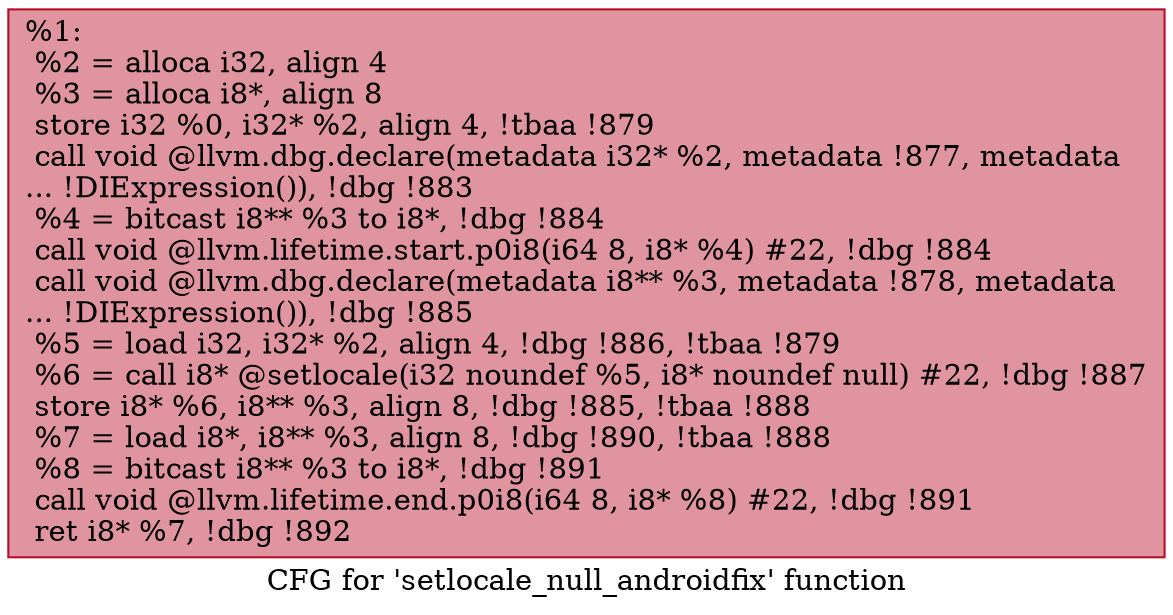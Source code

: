 digraph "CFG for 'setlocale_null_androidfix' function" {
	label="CFG for 'setlocale_null_androidfix' function";

	Node0x150cb90 [shape=record,color="#b70d28ff", style=filled, fillcolor="#b70d2870",label="{%1:\l  %2 = alloca i32, align 4\l  %3 = alloca i8*, align 8\l  store i32 %0, i32* %2, align 4, !tbaa !879\l  call void @llvm.dbg.declare(metadata i32* %2, metadata !877, metadata\l... !DIExpression()), !dbg !883\l  %4 = bitcast i8** %3 to i8*, !dbg !884\l  call void @llvm.lifetime.start.p0i8(i64 8, i8* %4) #22, !dbg !884\l  call void @llvm.dbg.declare(metadata i8** %3, metadata !878, metadata\l... !DIExpression()), !dbg !885\l  %5 = load i32, i32* %2, align 4, !dbg !886, !tbaa !879\l  %6 = call i8* @setlocale(i32 noundef %5, i8* noundef null) #22, !dbg !887\l  store i8* %6, i8** %3, align 8, !dbg !885, !tbaa !888\l  %7 = load i8*, i8** %3, align 8, !dbg !890, !tbaa !888\l  %8 = bitcast i8** %3 to i8*, !dbg !891\l  call void @llvm.lifetime.end.p0i8(i64 8, i8* %8) #22, !dbg !891\l  ret i8* %7, !dbg !892\l}"];
}

